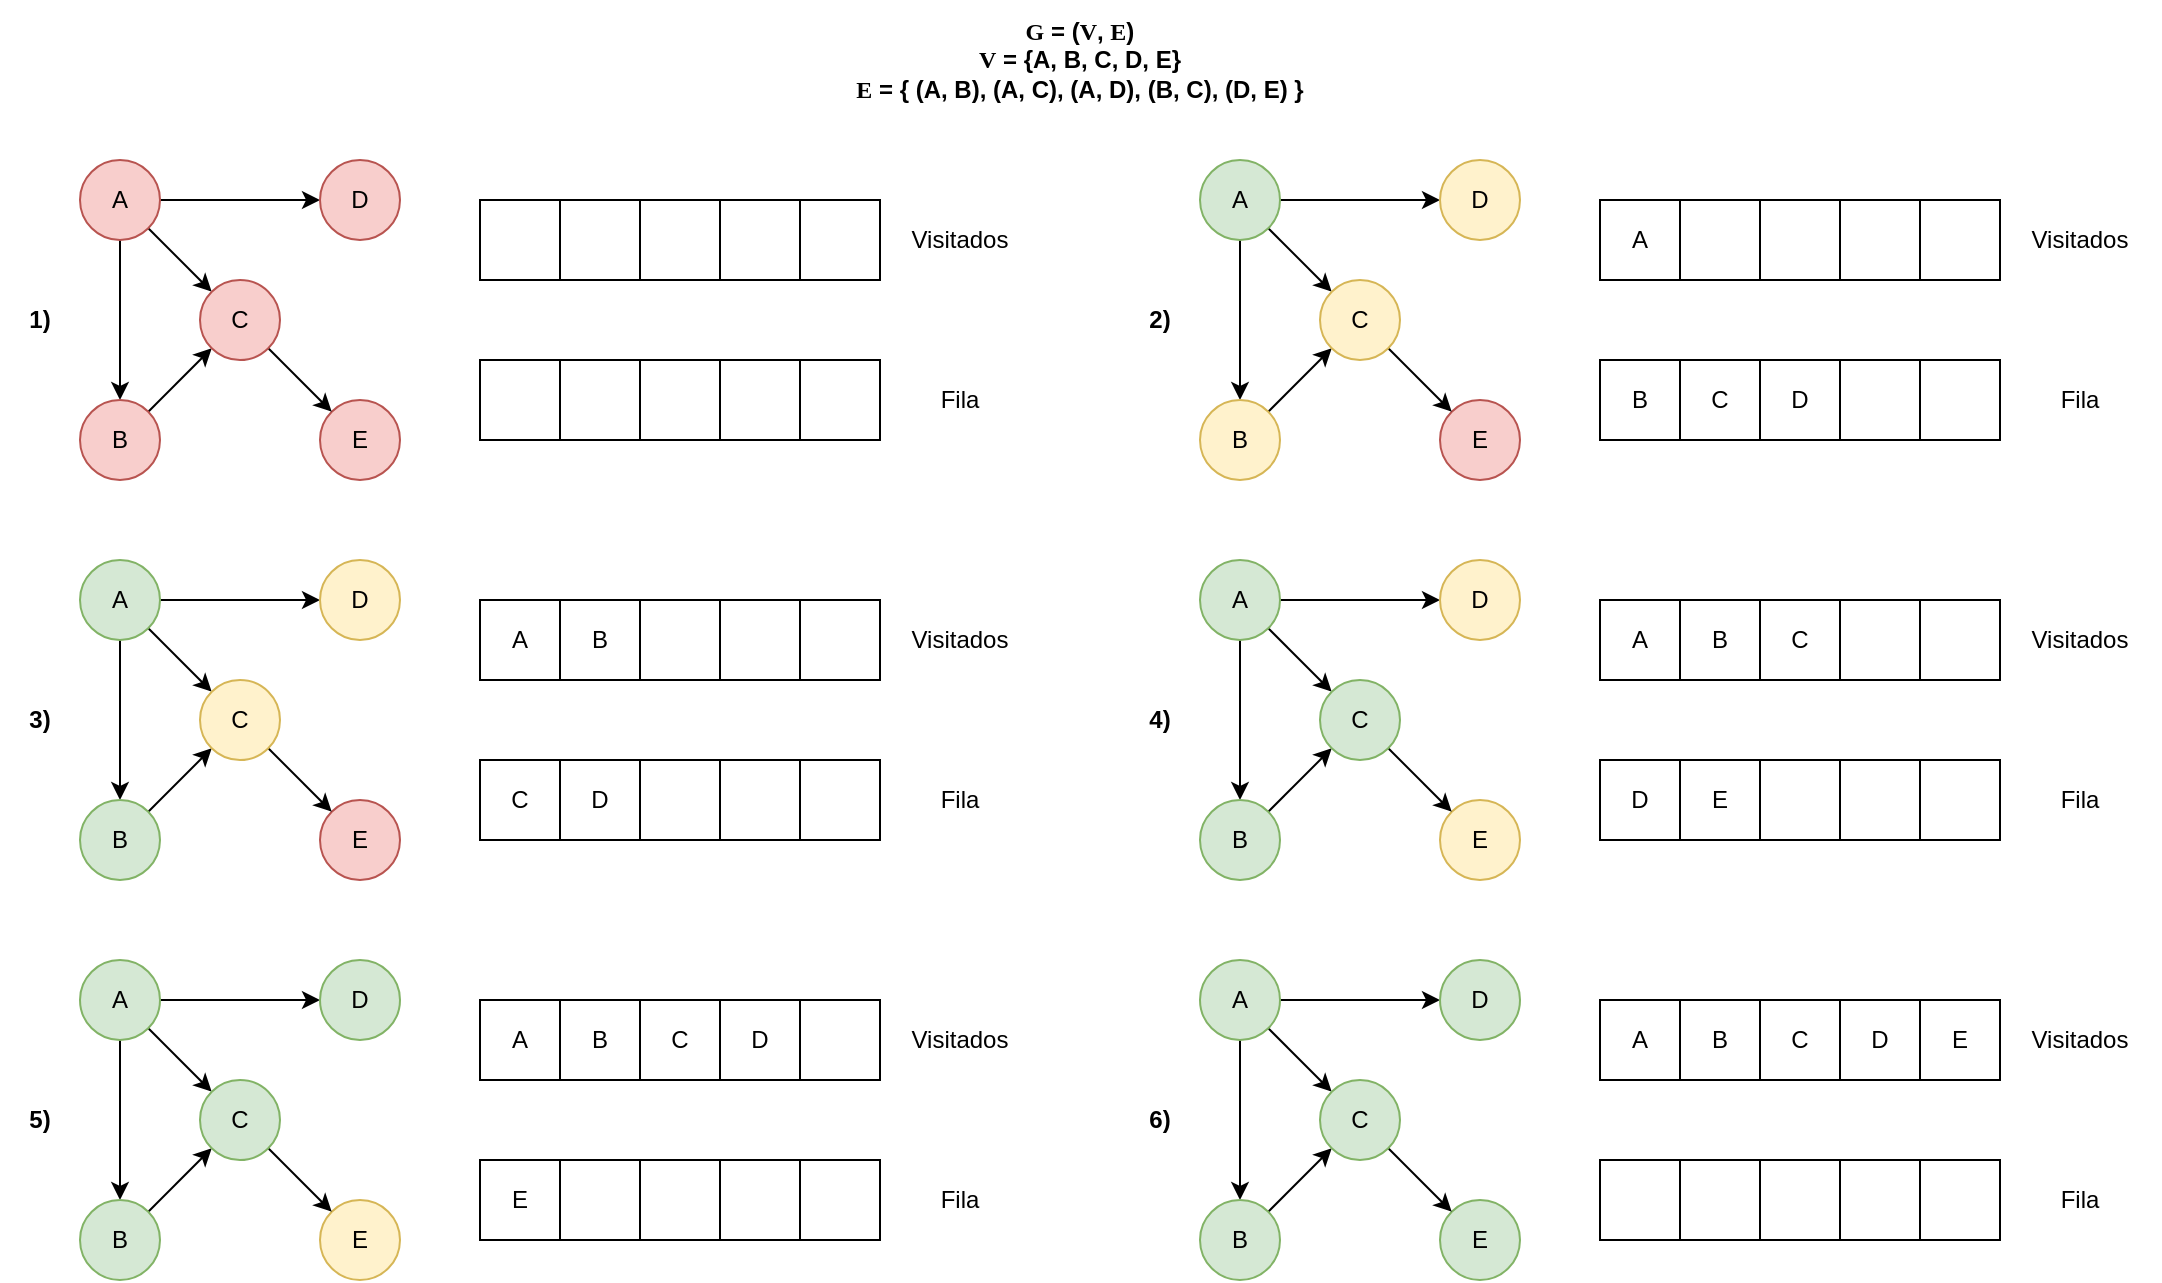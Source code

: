 <mxfile version="14.6.13" type="device"><diagram id="4Ot5yco6l9jj7mBv123Z" name="Page-1"><mxGraphModel dx="1422" dy="843" grid="1" gridSize="10" guides="1" tooltips="1" connect="1" arrows="1" fold="1" page="1" pageScale="1" pageWidth="850" pageHeight="1100" math="0" shadow="0"><root><mxCell id="0"/><mxCell id="1" parent="0"/><mxCell id="hsM04RNa-oGz5Uo0cEbl-7" style="rounded=0;orthogonalLoop=1;jettySize=auto;html=1;exitX=1;exitY=1;exitDx=0;exitDy=0;entryX=0;entryY=0;entryDx=0;entryDy=0;" edge="1" parent="1" source="hsM04RNa-oGz5Uo0cEbl-1" target="hsM04RNa-oGz5Uo0cEbl-6"><mxGeometry relative="1" as="geometry"/></mxCell><mxCell id="hsM04RNa-oGz5Uo0cEbl-8" style="edgeStyle=none;rounded=0;orthogonalLoop=1;jettySize=auto;html=1;exitX=0.5;exitY=1;exitDx=0;exitDy=0;entryX=0.5;entryY=0;entryDx=0;entryDy=0;" edge="1" parent="1" source="hsM04RNa-oGz5Uo0cEbl-1" target="hsM04RNa-oGz5Uo0cEbl-3"><mxGeometry relative="1" as="geometry"/></mxCell><mxCell id="hsM04RNa-oGz5Uo0cEbl-9" style="edgeStyle=none;rounded=0;orthogonalLoop=1;jettySize=auto;html=1;exitX=1;exitY=0.5;exitDx=0;exitDy=0;entryX=0;entryY=0.5;entryDx=0;entryDy=0;" edge="1" parent="1" source="hsM04RNa-oGz5Uo0cEbl-1" target="hsM04RNa-oGz5Uo0cEbl-2"><mxGeometry relative="1" as="geometry"/></mxCell><mxCell id="hsM04RNa-oGz5Uo0cEbl-1" value="A" style="ellipse;whiteSpace=wrap;html=1;aspect=fixed;fillColor=#f8cecc;strokeColor=#b85450;" vertex="1" parent="1"><mxGeometry x="40" y="120" width="40" height="40" as="geometry"/></mxCell><mxCell id="hsM04RNa-oGz5Uo0cEbl-2" value="D" style="ellipse;whiteSpace=wrap;html=1;aspect=fixed;fillColor=#f8cecc;strokeColor=#b85450;" vertex="1" parent="1"><mxGeometry x="160" y="120" width="40" height="40" as="geometry"/></mxCell><mxCell id="hsM04RNa-oGz5Uo0cEbl-10" style="edgeStyle=none;rounded=0;orthogonalLoop=1;jettySize=auto;html=1;exitX=1;exitY=0;exitDx=0;exitDy=0;entryX=0;entryY=1;entryDx=0;entryDy=0;" edge="1" parent="1" source="hsM04RNa-oGz5Uo0cEbl-3" target="hsM04RNa-oGz5Uo0cEbl-6"><mxGeometry relative="1" as="geometry"/></mxCell><mxCell id="hsM04RNa-oGz5Uo0cEbl-3" value="B" style="ellipse;whiteSpace=wrap;html=1;aspect=fixed;fillColor=#f8cecc;strokeColor=#b85450;" vertex="1" parent="1"><mxGeometry x="40" y="240" width="40" height="40" as="geometry"/></mxCell><mxCell id="hsM04RNa-oGz5Uo0cEbl-4" value="E" style="ellipse;whiteSpace=wrap;html=1;aspect=fixed;fillColor=#f8cecc;strokeColor=#b85450;" vertex="1" parent="1"><mxGeometry x="160" y="240" width="40" height="40" as="geometry"/></mxCell><mxCell id="hsM04RNa-oGz5Uo0cEbl-11" style="edgeStyle=none;rounded=0;orthogonalLoop=1;jettySize=auto;html=1;exitX=1;exitY=1;exitDx=0;exitDy=0;entryX=0;entryY=0;entryDx=0;entryDy=0;" edge="1" parent="1" source="hsM04RNa-oGz5Uo0cEbl-6" target="hsM04RNa-oGz5Uo0cEbl-4"><mxGeometry relative="1" as="geometry"/></mxCell><mxCell id="hsM04RNa-oGz5Uo0cEbl-6" value="C" style="ellipse;whiteSpace=wrap;html=1;aspect=fixed;fillColor=#f8cecc;strokeColor=#b85450;" vertex="1" parent="1"><mxGeometry x="100" y="180" width="40" height="40" as="geometry"/></mxCell><mxCell id="hsM04RNa-oGz5Uo0cEbl-12" value="" style="rounded=0;whiteSpace=wrap;html=1;" vertex="1" parent="1"><mxGeometry x="240" y="140" width="40" height="40" as="geometry"/></mxCell><mxCell id="hsM04RNa-oGz5Uo0cEbl-13" value="" style="rounded=0;whiteSpace=wrap;html=1;" vertex="1" parent="1"><mxGeometry x="280" y="140" width="40" height="40" as="geometry"/></mxCell><mxCell id="hsM04RNa-oGz5Uo0cEbl-14" value="" style="rounded=0;whiteSpace=wrap;html=1;" vertex="1" parent="1"><mxGeometry x="320" y="140" width="40" height="40" as="geometry"/></mxCell><mxCell id="hsM04RNa-oGz5Uo0cEbl-15" value="" style="rounded=0;whiteSpace=wrap;html=1;" vertex="1" parent="1"><mxGeometry x="360" y="140" width="40" height="40" as="geometry"/></mxCell><mxCell id="hsM04RNa-oGz5Uo0cEbl-16" value="" style="rounded=0;whiteSpace=wrap;html=1;" vertex="1" parent="1"><mxGeometry x="400" y="140" width="40" height="40" as="geometry"/></mxCell><mxCell id="hsM04RNa-oGz5Uo0cEbl-17" value="" style="rounded=0;whiteSpace=wrap;html=1;" vertex="1" parent="1"><mxGeometry x="240" y="220" width="40" height="40" as="geometry"/></mxCell><mxCell id="hsM04RNa-oGz5Uo0cEbl-18" value="" style="rounded=0;whiteSpace=wrap;html=1;" vertex="1" parent="1"><mxGeometry x="280" y="220" width="40" height="40" as="geometry"/></mxCell><mxCell id="hsM04RNa-oGz5Uo0cEbl-19" value="" style="rounded=0;whiteSpace=wrap;html=1;" vertex="1" parent="1"><mxGeometry x="320" y="220" width="40" height="40" as="geometry"/></mxCell><mxCell id="hsM04RNa-oGz5Uo0cEbl-20" value="" style="rounded=0;whiteSpace=wrap;html=1;" vertex="1" parent="1"><mxGeometry x="360" y="220" width="40" height="40" as="geometry"/></mxCell><mxCell id="hsM04RNa-oGz5Uo0cEbl-21" value="" style="rounded=0;whiteSpace=wrap;html=1;" vertex="1" parent="1"><mxGeometry x="400" y="220" width="40" height="40" as="geometry"/></mxCell><mxCell id="hsM04RNa-oGz5Uo0cEbl-22" value="Visitados" style="text;html=1;strokeColor=none;fillColor=none;align=center;verticalAlign=middle;whiteSpace=wrap;rounded=0;" vertex="1" parent="1"><mxGeometry x="440" y="150" width="80" height="20" as="geometry"/></mxCell><mxCell id="hsM04RNa-oGz5Uo0cEbl-28" value="Fila" style="text;html=1;strokeColor=none;fillColor=none;align=center;verticalAlign=middle;whiteSpace=wrap;rounded=0;" vertex="1" parent="1"><mxGeometry x="440" y="230" width="80" height="20" as="geometry"/></mxCell><mxCell id="hsM04RNa-oGz5Uo0cEbl-29" style="rounded=0;orthogonalLoop=1;jettySize=auto;html=1;exitX=1;exitY=1;exitDx=0;exitDy=0;entryX=0;entryY=0;entryDx=0;entryDy=0;" edge="1" parent="1" source="hsM04RNa-oGz5Uo0cEbl-32" target="hsM04RNa-oGz5Uo0cEbl-38"><mxGeometry relative="1" as="geometry"/></mxCell><mxCell id="hsM04RNa-oGz5Uo0cEbl-30" style="edgeStyle=none;rounded=0;orthogonalLoop=1;jettySize=auto;html=1;exitX=0.5;exitY=1;exitDx=0;exitDy=0;entryX=0.5;entryY=0;entryDx=0;entryDy=0;" edge="1" parent="1" source="hsM04RNa-oGz5Uo0cEbl-32" target="hsM04RNa-oGz5Uo0cEbl-35"><mxGeometry relative="1" as="geometry"/></mxCell><mxCell id="hsM04RNa-oGz5Uo0cEbl-31" style="edgeStyle=none;rounded=0;orthogonalLoop=1;jettySize=auto;html=1;exitX=1;exitY=0.5;exitDx=0;exitDy=0;entryX=0;entryY=0.5;entryDx=0;entryDy=0;" edge="1" parent="1" source="hsM04RNa-oGz5Uo0cEbl-32" target="hsM04RNa-oGz5Uo0cEbl-33"><mxGeometry relative="1" as="geometry"/></mxCell><mxCell id="hsM04RNa-oGz5Uo0cEbl-32" value="A" style="ellipse;whiteSpace=wrap;html=1;aspect=fixed;fillColor=#d5e8d4;strokeColor=#82b366;" vertex="1" parent="1"><mxGeometry x="600" y="120" width="40" height="40" as="geometry"/></mxCell><mxCell id="hsM04RNa-oGz5Uo0cEbl-33" value="D" style="ellipse;whiteSpace=wrap;html=1;aspect=fixed;fillColor=#fff2cc;strokeColor=#d6b656;" vertex="1" parent="1"><mxGeometry x="720" y="120" width="40" height="40" as="geometry"/></mxCell><mxCell id="hsM04RNa-oGz5Uo0cEbl-34" style="edgeStyle=none;rounded=0;orthogonalLoop=1;jettySize=auto;html=1;exitX=1;exitY=0;exitDx=0;exitDy=0;entryX=0;entryY=1;entryDx=0;entryDy=0;" edge="1" parent="1" source="hsM04RNa-oGz5Uo0cEbl-35" target="hsM04RNa-oGz5Uo0cEbl-38"><mxGeometry relative="1" as="geometry"/></mxCell><mxCell id="hsM04RNa-oGz5Uo0cEbl-35" value="B" style="ellipse;whiteSpace=wrap;html=1;aspect=fixed;fillColor=#fff2cc;strokeColor=#d6b656;" vertex="1" parent="1"><mxGeometry x="600" y="240" width="40" height="40" as="geometry"/></mxCell><mxCell id="hsM04RNa-oGz5Uo0cEbl-36" value="E" style="ellipse;whiteSpace=wrap;html=1;aspect=fixed;fillColor=#f8cecc;strokeColor=#b85450;" vertex="1" parent="1"><mxGeometry x="720" y="240" width="40" height="40" as="geometry"/></mxCell><mxCell id="hsM04RNa-oGz5Uo0cEbl-37" style="edgeStyle=none;rounded=0;orthogonalLoop=1;jettySize=auto;html=1;exitX=1;exitY=1;exitDx=0;exitDy=0;entryX=0;entryY=0;entryDx=0;entryDy=0;" edge="1" parent="1" source="hsM04RNa-oGz5Uo0cEbl-38" target="hsM04RNa-oGz5Uo0cEbl-36"><mxGeometry relative="1" as="geometry"/></mxCell><mxCell id="hsM04RNa-oGz5Uo0cEbl-38" value="C" style="ellipse;whiteSpace=wrap;html=1;aspect=fixed;fillColor=#fff2cc;strokeColor=#d6b656;" vertex="1" parent="1"><mxGeometry x="660" y="180" width="40" height="40" as="geometry"/></mxCell><mxCell id="hsM04RNa-oGz5Uo0cEbl-39" value="A" style="rounded=0;whiteSpace=wrap;html=1;" vertex="1" parent="1"><mxGeometry x="800" y="140" width="40" height="40" as="geometry"/></mxCell><mxCell id="hsM04RNa-oGz5Uo0cEbl-40" value="" style="rounded=0;whiteSpace=wrap;html=1;" vertex="1" parent="1"><mxGeometry x="840" y="140" width="40" height="40" as="geometry"/></mxCell><mxCell id="hsM04RNa-oGz5Uo0cEbl-41" value="" style="rounded=0;whiteSpace=wrap;html=1;" vertex="1" parent="1"><mxGeometry x="880" y="140" width="40" height="40" as="geometry"/></mxCell><mxCell id="hsM04RNa-oGz5Uo0cEbl-42" value="" style="rounded=0;whiteSpace=wrap;html=1;" vertex="1" parent="1"><mxGeometry x="920" y="140" width="40" height="40" as="geometry"/></mxCell><mxCell id="hsM04RNa-oGz5Uo0cEbl-43" value="" style="rounded=0;whiteSpace=wrap;html=1;" vertex="1" parent="1"><mxGeometry x="960" y="140" width="40" height="40" as="geometry"/></mxCell><mxCell id="hsM04RNa-oGz5Uo0cEbl-44" value="B" style="rounded=0;whiteSpace=wrap;html=1;" vertex="1" parent="1"><mxGeometry x="800" y="220" width="40" height="40" as="geometry"/></mxCell><mxCell id="hsM04RNa-oGz5Uo0cEbl-45" value="C" style="rounded=0;whiteSpace=wrap;html=1;" vertex="1" parent="1"><mxGeometry x="840" y="220" width="40" height="40" as="geometry"/></mxCell><mxCell id="hsM04RNa-oGz5Uo0cEbl-46" value="D" style="rounded=0;whiteSpace=wrap;html=1;" vertex="1" parent="1"><mxGeometry x="880" y="220" width="40" height="40" as="geometry"/></mxCell><mxCell id="hsM04RNa-oGz5Uo0cEbl-47" value="" style="rounded=0;whiteSpace=wrap;html=1;" vertex="1" parent="1"><mxGeometry x="920" y="220" width="40" height="40" as="geometry"/></mxCell><mxCell id="hsM04RNa-oGz5Uo0cEbl-48" value="" style="rounded=0;whiteSpace=wrap;html=1;" vertex="1" parent="1"><mxGeometry x="960" y="220" width="40" height="40" as="geometry"/></mxCell><mxCell id="hsM04RNa-oGz5Uo0cEbl-49" value="Visitados" style="text;html=1;strokeColor=none;fillColor=none;align=center;verticalAlign=middle;whiteSpace=wrap;rounded=0;" vertex="1" parent="1"><mxGeometry x="1000" y="150" width="80" height="20" as="geometry"/></mxCell><mxCell id="hsM04RNa-oGz5Uo0cEbl-50" value="Fila" style="text;html=1;strokeColor=none;fillColor=none;align=center;verticalAlign=middle;whiteSpace=wrap;rounded=0;" vertex="1" parent="1"><mxGeometry x="1000" y="230" width="80" height="20" as="geometry"/></mxCell><mxCell id="hsM04RNa-oGz5Uo0cEbl-51" style="rounded=0;orthogonalLoop=1;jettySize=auto;html=1;exitX=1;exitY=1;exitDx=0;exitDy=0;entryX=0;entryY=0;entryDx=0;entryDy=0;" edge="1" parent="1" source="hsM04RNa-oGz5Uo0cEbl-54" target="hsM04RNa-oGz5Uo0cEbl-60"><mxGeometry relative="1" as="geometry"/></mxCell><mxCell id="hsM04RNa-oGz5Uo0cEbl-52" style="edgeStyle=none;rounded=0;orthogonalLoop=1;jettySize=auto;html=1;exitX=0.5;exitY=1;exitDx=0;exitDy=0;entryX=0.5;entryY=0;entryDx=0;entryDy=0;" edge="1" parent="1" source="hsM04RNa-oGz5Uo0cEbl-54" target="hsM04RNa-oGz5Uo0cEbl-57"><mxGeometry relative="1" as="geometry"/></mxCell><mxCell id="hsM04RNa-oGz5Uo0cEbl-53" style="edgeStyle=none;rounded=0;orthogonalLoop=1;jettySize=auto;html=1;exitX=1;exitY=0.5;exitDx=0;exitDy=0;entryX=0;entryY=0.5;entryDx=0;entryDy=0;" edge="1" parent="1" source="hsM04RNa-oGz5Uo0cEbl-54" target="hsM04RNa-oGz5Uo0cEbl-55"><mxGeometry relative="1" as="geometry"/></mxCell><mxCell id="hsM04RNa-oGz5Uo0cEbl-54" value="A" style="ellipse;whiteSpace=wrap;html=1;aspect=fixed;fillColor=#d5e8d4;strokeColor=#82b366;" vertex="1" parent="1"><mxGeometry x="40" y="320" width="40" height="40" as="geometry"/></mxCell><mxCell id="hsM04RNa-oGz5Uo0cEbl-55" value="D" style="ellipse;whiteSpace=wrap;html=1;aspect=fixed;fillColor=#fff2cc;strokeColor=#d6b656;" vertex="1" parent="1"><mxGeometry x="160" y="320" width="40" height="40" as="geometry"/></mxCell><mxCell id="hsM04RNa-oGz5Uo0cEbl-56" style="edgeStyle=none;rounded=0;orthogonalLoop=1;jettySize=auto;html=1;exitX=1;exitY=0;exitDx=0;exitDy=0;entryX=0;entryY=1;entryDx=0;entryDy=0;" edge="1" parent="1" source="hsM04RNa-oGz5Uo0cEbl-57" target="hsM04RNa-oGz5Uo0cEbl-60"><mxGeometry relative="1" as="geometry"/></mxCell><mxCell id="hsM04RNa-oGz5Uo0cEbl-57" value="B" style="ellipse;whiteSpace=wrap;html=1;aspect=fixed;fillColor=#d5e8d4;strokeColor=#82b366;" vertex="1" parent="1"><mxGeometry x="40" y="440" width="40" height="40" as="geometry"/></mxCell><mxCell id="hsM04RNa-oGz5Uo0cEbl-58" value="E" style="ellipse;whiteSpace=wrap;html=1;aspect=fixed;fillColor=#f8cecc;strokeColor=#b85450;" vertex="1" parent="1"><mxGeometry x="160" y="440" width="40" height="40" as="geometry"/></mxCell><mxCell id="hsM04RNa-oGz5Uo0cEbl-59" style="edgeStyle=none;rounded=0;orthogonalLoop=1;jettySize=auto;html=1;exitX=1;exitY=1;exitDx=0;exitDy=0;entryX=0;entryY=0;entryDx=0;entryDy=0;" edge="1" parent="1" source="hsM04RNa-oGz5Uo0cEbl-60" target="hsM04RNa-oGz5Uo0cEbl-58"><mxGeometry relative="1" as="geometry"/></mxCell><mxCell id="hsM04RNa-oGz5Uo0cEbl-60" value="C" style="ellipse;whiteSpace=wrap;html=1;aspect=fixed;fillColor=#fff2cc;strokeColor=#d6b656;" vertex="1" parent="1"><mxGeometry x="100" y="380" width="40" height="40" as="geometry"/></mxCell><mxCell id="hsM04RNa-oGz5Uo0cEbl-61" value="A" style="rounded=0;whiteSpace=wrap;html=1;" vertex="1" parent="1"><mxGeometry x="240" y="340" width="40" height="40" as="geometry"/></mxCell><mxCell id="hsM04RNa-oGz5Uo0cEbl-62" value="B" style="rounded=0;whiteSpace=wrap;html=1;" vertex="1" parent="1"><mxGeometry x="280" y="340" width="40" height="40" as="geometry"/></mxCell><mxCell id="hsM04RNa-oGz5Uo0cEbl-63" value="" style="rounded=0;whiteSpace=wrap;html=1;" vertex="1" parent="1"><mxGeometry x="320" y="340" width="40" height="40" as="geometry"/></mxCell><mxCell id="hsM04RNa-oGz5Uo0cEbl-64" value="" style="rounded=0;whiteSpace=wrap;html=1;" vertex="1" parent="1"><mxGeometry x="360" y="340" width="40" height="40" as="geometry"/></mxCell><mxCell id="hsM04RNa-oGz5Uo0cEbl-65" value="" style="rounded=0;whiteSpace=wrap;html=1;" vertex="1" parent="1"><mxGeometry x="400" y="340" width="40" height="40" as="geometry"/></mxCell><mxCell id="hsM04RNa-oGz5Uo0cEbl-66" value="C" style="rounded=0;whiteSpace=wrap;html=1;" vertex="1" parent="1"><mxGeometry x="240" y="420" width="40" height="40" as="geometry"/></mxCell><mxCell id="hsM04RNa-oGz5Uo0cEbl-67" value="D" style="rounded=0;whiteSpace=wrap;html=1;" vertex="1" parent="1"><mxGeometry x="280" y="420" width="40" height="40" as="geometry"/></mxCell><mxCell id="hsM04RNa-oGz5Uo0cEbl-68" value="" style="rounded=0;whiteSpace=wrap;html=1;" vertex="1" parent="1"><mxGeometry x="320" y="420" width="40" height="40" as="geometry"/></mxCell><mxCell id="hsM04RNa-oGz5Uo0cEbl-69" value="" style="rounded=0;whiteSpace=wrap;html=1;" vertex="1" parent="1"><mxGeometry x="360" y="420" width="40" height="40" as="geometry"/></mxCell><mxCell id="hsM04RNa-oGz5Uo0cEbl-70" value="" style="rounded=0;whiteSpace=wrap;html=1;" vertex="1" parent="1"><mxGeometry x="400" y="420" width="40" height="40" as="geometry"/></mxCell><mxCell id="hsM04RNa-oGz5Uo0cEbl-71" value="Visitados" style="text;html=1;strokeColor=none;fillColor=none;align=center;verticalAlign=middle;whiteSpace=wrap;rounded=0;" vertex="1" parent="1"><mxGeometry x="440" y="350" width="80" height="20" as="geometry"/></mxCell><mxCell id="hsM04RNa-oGz5Uo0cEbl-72" value="Fila" style="text;html=1;strokeColor=none;fillColor=none;align=center;verticalAlign=middle;whiteSpace=wrap;rounded=0;" vertex="1" parent="1"><mxGeometry x="440" y="430" width="80" height="20" as="geometry"/></mxCell><mxCell id="hsM04RNa-oGz5Uo0cEbl-73" style="rounded=0;orthogonalLoop=1;jettySize=auto;html=1;exitX=1;exitY=1;exitDx=0;exitDy=0;entryX=0;entryY=0;entryDx=0;entryDy=0;" edge="1" parent="1" source="hsM04RNa-oGz5Uo0cEbl-76" target="hsM04RNa-oGz5Uo0cEbl-82"><mxGeometry relative="1" as="geometry"/></mxCell><mxCell id="hsM04RNa-oGz5Uo0cEbl-74" style="edgeStyle=none;rounded=0;orthogonalLoop=1;jettySize=auto;html=1;exitX=0.5;exitY=1;exitDx=0;exitDy=0;entryX=0.5;entryY=0;entryDx=0;entryDy=0;" edge="1" parent="1" source="hsM04RNa-oGz5Uo0cEbl-76" target="hsM04RNa-oGz5Uo0cEbl-79"><mxGeometry relative="1" as="geometry"/></mxCell><mxCell id="hsM04RNa-oGz5Uo0cEbl-75" style="edgeStyle=none;rounded=0;orthogonalLoop=1;jettySize=auto;html=1;exitX=1;exitY=0.5;exitDx=0;exitDy=0;entryX=0;entryY=0.5;entryDx=0;entryDy=0;" edge="1" parent="1" source="hsM04RNa-oGz5Uo0cEbl-76" target="hsM04RNa-oGz5Uo0cEbl-77"><mxGeometry relative="1" as="geometry"/></mxCell><mxCell id="hsM04RNa-oGz5Uo0cEbl-76" value="A" style="ellipse;whiteSpace=wrap;html=1;aspect=fixed;fillColor=#d5e8d4;strokeColor=#82b366;" vertex="1" parent="1"><mxGeometry x="600" y="320" width="40" height="40" as="geometry"/></mxCell><mxCell id="hsM04RNa-oGz5Uo0cEbl-77" value="D" style="ellipse;whiteSpace=wrap;html=1;aspect=fixed;fillColor=#fff2cc;strokeColor=#d6b656;" vertex="1" parent="1"><mxGeometry x="720" y="320" width="40" height="40" as="geometry"/></mxCell><mxCell id="hsM04RNa-oGz5Uo0cEbl-78" style="edgeStyle=none;rounded=0;orthogonalLoop=1;jettySize=auto;html=1;exitX=1;exitY=0;exitDx=0;exitDy=0;entryX=0;entryY=1;entryDx=0;entryDy=0;" edge="1" parent="1" source="hsM04RNa-oGz5Uo0cEbl-79" target="hsM04RNa-oGz5Uo0cEbl-82"><mxGeometry relative="1" as="geometry"/></mxCell><mxCell id="hsM04RNa-oGz5Uo0cEbl-79" value="B" style="ellipse;whiteSpace=wrap;html=1;aspect=fixed;fillColor=#d5e8d4;strokeColor=#82b366;" vertex="1" parent="1"><mxGeometry x="600" y="440" width="40" height="40" as="geometry"/></mxCell><mxCell id="hsM04RNa-oGz5Uo0cEbl-80" value="E" style="ellipse;whiteSpace=wrap;html=1;aspect=fixed;fillColor=#fff2cc;strokeColor=#d6b656;" vertex="1" parent="1"><mxGeometry x="720" y="440" width="40" height="40" as="geometry"/></mxCell><mxCell id="hsM04RNa-oGz5Uo0cEbl-81" style="edgeStyle=none;rounded=0;orthogonalLoop=1;jettySize=auto;html=1;exitX=1;exitY=1;exitDx=0;exitDy=0;entryX=0;entryY=0;entryDx=0;entryDy=0;" edge="1" parent="1" source="hsM04RNa-oGz5Uo0cEbl-82" target="hsM04RNa-oGz5Uo0cEbl-80"><mxGeometry relative="1" as="geometry"/></mxCell><mxCell id="hsM04RNa-oGz5Uo0cEbl-82" value="C" style="ellipse;whiteSpace=wrap;html=1;aspect=fixed;fillColor=#d5e8d4;strokeColor=#82b366;" vertex="1" parent="1"><mxGeometry x="660" y="380" width="40" height="40" as="geometry"/></mxCell><mxCell id="hsM04RNa-oGz5Uo0cEbl-83" value="A" style="rounded=0;whiteSpace=wrap;html=1;" vertex="1" parent="1"><mxGeometry x="800" y="340" width="40" height="40" as="geometry"/></mxCell><mxCell id="hsM04RNa-oGz5Uo0cEbl-84" value="B" style="rounded=0;whiteSpace=wrap;html=1;" vertex="1" parent="1"><mxGeometry x="840" y="340" width="40" height="40" as="geometry"/></mxCell><mxCell id="hsM04RNa-oGz5Uo0cEbl-85" value="C" style="rounded=0;whiteSpace=wrap;html=1;" vertex="1" parent="1"><mxGeometry x="880" y="340" width="40" height="40" as="geometry"/></mxCell><mxCell id="hsM04RNa-oGz5Uo0cEbl-86" value="" style="rounded=0;whiteSpace=wrap;html=1;" vertex="1" parent="1"><mxGeometry x="920" y="340" width="40" height="40" as="geometry"/></mxCell><mxCell id="hsM04RNa-oGz5Uo0cEbl-87" value="" style="rounded=0;whiteSpace=wrap;html=1;" vertex="1" parent="1"><mxGeometry x="960" y="340" width="40" height="40" as="geometry"/></mxCell><mxCell id="hsM04RNa-oGz5Uo0cEbl-88" value="D" style="rounded=0;whiteSpace=wrap;html=1;" vertex="1" parent="1"><mxGeometry x="800" y="420" width="40" height="40" as="geometry"/></mxCell><mxCell id="hsM04RNa-oGz5Uo0cEbl-89" value="E" style="rounded=0;whiteSpace=wrap;html=1;" vertex="1" parent="1"><mxGeometry x="840" y="420" width="40" height="40" as="geometry"/></mxCell><mxCell id="hsM04RNa-oGz5Uo0cEbl-90" value="" style="rounded=0;whiteSpace=wrap;html=1;" vertex="1" parent="1"><mxGeometry x="880" y="420" width="40" height="40" as="geometry"/></mxCell><mxCell id="hsM04RNa-oGz5Uo0cEbl-91" value="" style="rounded=0;whiteSpace=wrap;html=1;" vertex="1" parent="1"><mxGeometry x="920" y="420" width="40" height="40" as="geometry"/></mxCell><mxCell id="hsM04RNa-oGz5Uo0cEbl-92" value="" style="rounded=0;whiteSpace=wrap;html=1;" vertex="1" parent="1"><mxGeometry x="960" y="420" width="40" height="40" as="geometry"/></mxCell><mxCell id="hsM04RNa-oGz5Uo0cEbl-93" value="Visitados" style="text;html=1;strokeColor=none;fillColor=none;align=center;verticalAlign=middle;whiteSpace=wrap;rounded=0;" vertex="1" parent="1"><mxGeometry x="1000" y="350" width="80" height="20" as="geometry"/></mxCell><mxCell id="hsM04RNa-oGz5Uo0cEbl-94" value="Fila" style="text;html=1;strokeColor=none;fillColor=none;align=center;verticalAlign=middle;whiteSpace=wrap;rounded=0;" vertex="1" parent="1"><mxGeometry x="1000" y="430" width="80" height="20" as="geometry"/></mxCell><mxCell id="hsM04RNa-oGz5Uo0cEbl-95" style="rounded=0;orthogonalLoop=1;jettySize=auto;html=1;exitX=1;exitY=1;exitDx=0;exitDy=0;entryX=0;entryY=0;entryDx=0;entryDy=0;" edge="1" parent="1" source="hsM04RNa-oGz5Uo0cEbl-98" target="hsM04RNa-oGz5Uo0cEbl-104"><mxGeometry relative="1" as="geometry"/></mxCell><mxCell id="hsM04RNa-oGz5Uo0cEbl-96" style="edgeStyle=none;rounded=0;orthogonalLoop=1;jettySize=auto;html=1;exitX=0.5;exitY=1;exitDx=0;exitDy=0;entryX=0.5;entryY=0;entryDx=0;entryDy=0;" edge="1" parent="1" source="hsM04RNa-oGz5Uo0cEbl-98" target="hsM04RNa-oGz5Uo0cEbl-101"><mxGeometry relative="1" as="geometry"/></mxCell><mxCell id="hsM04RNa-oGz5Uo0cEbl-97" style="edgeStyle=none;rounded=0;orthogonalLoop=1;jettySize=auto;html=1;exitX=1;exitY=0.5;exitDx=0;exitDy=0;entryX=0;entryY=0.5;entryDx=0;entryDy=0;" edge="1" parent="1" source="hsM04RNa-oGz5Uo0cEbl-98" target="hsM04RNa-oGz5Uo0cEbl-99"><mxGeometry relative="1" as="geometry"/></mxCell><mxCell id="hsM04RNa-oGz5Uo0cEbl-98" value="A" style="ellipse;whiteSpace=wrap;html=1;aspect=fixed;fillColor=#d5e8d4;strokeColor=#82b366;" vertex="1" parent="1"><mxGeometry x="40" y="520" width="40" height="40" as="geometry"/></mxCell><mxCell id="hsM04RNa-oGz5Uo0cEbl-99" value="D" style="ellipse;whiteSpace=wrap;html=1;aspect=fixed;fillColor=#d5e8d4;strokeColor=#82b366;" vertex="1" parent="1"><mxGeometry x="160" y="520" width="40" height="40" as="geometry"/></mxCell><mxCell id="hsM04RNa-oGz5Uo0cEbl-100" style="edgeStyle=none;rounded=0;orthogonalLoop=1;jettySize=auto;html=1;exitX=1;exitY=0;exitDx=0;exitDy=0;entryX=0;entryY=1;entryDx=0;entryDy=0;" edge="1" parent="1" source="hsM04RNa-oGz5Uo0cEbl-101" target="hsM04RNa-oGz5Uo0cEbl-104"><mxGeometry relative="1" as="geometry"/></mxCell><mxCell id="hsM04RNa-oGz5Uo0cEbl-101" value="B" style="ellipse;whiteSpace=wrap;html=1;aspect=fixed;fillColor=#d5e8d4;strokeColor=#82b366;" vertex="1" parent="1"><mxGeometry x="40" y="640" width="40" height="40" as="geometry"/></mxCell><mxCell id="hsM04RNa-oGz5Uo0cEbl-102" value="E" style="ellipse;whiteSpace=wrap;html=1;aspect=fixed;fillColor=#fff2cc;strokeColor=#d6b656;" vertex="1" parent="1"><mxGeometry x="160" y="640" width="40" height="40" as="geometry"/></mxCell><mxCell id="hsM04RNa-oGz5Uo0cEbl-103" style="edgeStyle=none;rounded=0;orthogonalLoop=1;jettySize=auto;html=1;exitX=1;exitY=1;exitDx=0;exitDy=0;entryX=0;entryY=0;entryDx=0;entryDy=0;" edge="1" parent="1" source="hsM04RNa-oGz5Uo0cEbl-104" target="hsM04RNa-oGz5Uo0cEbl-102"><mxGeometry relative="1" as="geometry"/></mxCell><mxCell id="hsM04RNa-oGz5Uo0cEbl-104" value="C" style="ellipse;whiteSpace=wrap;html=1;aspect=fixed;fillColor=#d5e8d4;strokeColor=#82b366;" vertex="1" parent="1"><mxGeometry x="100" y="580" width="40" height="40" as="geometry"/></mxCell><mxCell id="hsM04RNa-oGz5Uo0cEbl-105" value="A" style="rounded=0;whiteSpace=wrap;html=1;" vertex="1" parent="1"><mxGeometry x="240" y="540" width="40" height="40" as="geometry"/></mxCell><mxCell id="hsM04RNa-oGz5Uo0cEbl-106" value="B" style="rounded=0;whiteSpace=wrap;html=1;" vertex="1" parent="1"><mxGeometry x="280" y="540" width="40" height="40" as="geometry"/></mxCell><mxCell id="hsM04RNa-oGz5Uo0cEbl-107" value="C" style="rounded=0;whiteSpace=wrap;html=1;" vertex="1" parent="1"><mxGeometry x="320" y="540" width="40" height="40" as="geometry"/></mxCell><mxCell id="hsM04RNa-oGz5Uo0cEbl-108" value="D" style="rounded=0;whiteSpace=wrap;html=1;" vertex="1" parent="1"><mxGeometry x="360" y="540" width="40" height="40" as="geometry"/></mxCell><mxCell id="hsM04RNa-oGz5Uo0cEbl-109" value="" style="rounded=0;whiteSpace=wrap;html=1;" vertex="1" parent="1"><mxGeometry x="400" y="540" width="40" height="40" as="geometry"/></mxCell><mxCell id="hsM04RNa-oGz5Uo0cEbl-110" value="E" style="rounded=0;whiteSpace=wrap;html=1;" vertex="1" parent="1"><mxGeometry x="240" y="620" width="40" height="40" as="geometry"/></mxCell><mxCell id="hsM04RNa-oGz5Uo0cEbl-111" value="" style="rounded=0;whiteSpace=wrap;html=1;" vertex="1" parent="1"><mxGeometry x="280" y="620" width="40" height="40" as="geometry"/></mxCell><mxCell id="hsM04RNa-oGz5Uo0cEbl-112" value="" style="rounded=0;whiteSpace=wrap;html=1;" vertex="1" parent="1"><mxGeometry x="320" y="620" width="40" height="40" as="geometry"/></mxCell><mxCell id="hsM04RNa-oGz5Uo0cEbl-113" value="" style="rounded=0;whiteSpace=wrap;html=1;" vertex="1" parent="1"><mxGeometry x="360" y="620" width="40" height="40" as="geometry"/></mxCell><mxCell id="hsM04RNa-oGz5Uo0cEbl-114" value="" style="rounded=0;whiteSpace=wrap;html=1;" vertex="1" parent="1"><mxGeometry x="400" y="620" width="40" height="40" as="geometry"/></mxCell><mxCell id="hsM04RNa-oGz5Uo0cEbl-115" value="Visitados" style="text;html=1;strokeColor=none;fillColor=none;align=center;verticalAlign=middle;whiteSpace=wrap;rounded=0;" vertex="1" parent="1"><mxGeometry x="440" y="550" width="80" height="20" as="geometry"/></mxCell><mxCell id="hsM04RNa-oGz5Uo0cEbl-116" value="Fila" style="text;html=1;strokeColor=none;fillColor=none;align=center;verticalAlign=middle;whiteSpace=wrap;rounded=0;" vertex="1" parent="1"><mxGeometry x="440" y="630" width="80" height="20" as="geometry"/></mxCell><mxCell id="hsM04RNa-oGz5Uo0cEbl-117" style="rounded=0;orthogonalLoop=1;jettySize=auto;html=1;exitX=1;exitY=1;exitDx=0;exitDy=0;entryX=0;entryY=0;entryDx=0;entryDy=0;" edge="1" parent="1" source="hsM04RNa-oGz5Uo0cEbl-120" target="hsM04RNa-oGz5Uo0cEbl-126"><mxGeometry relative="1" as="geometry"/></mxCell><mxCell id="hsM04RNa-oGz5Uo0cEbl-118" style="edgeStyle=none;rounded=0;orthogonalLoop=1;jettySize=auto;html=1;exitX=0.5;exitY=1;exitDx=0;exitDy=0;entryX=0.5;entryY=0;entryDx=0;entryDy=0;" edge="1" parent="1" source="hsM04RNa-oGz5Uo0cEbl-120" target="hsM04RNa-oGz5Uo0cEbl-123"><mxGeometry relative="1" as="geometry"/></mxCell><mxCell id="hsM04RNa-oGz5Uo0cEbl-119" style="edgeStyle=none;rounded=0;orthogonalLoop=1;jettySize=auto;html=1;exitX=1;exitY=0.5;exitDx=0;exitDy=0;entryX=0;entryY=0.5;entryDx=0;entryDy=0;" edge="1" parent="1" source="hsM04RNa-oGz5Uo0cEbl-120" target="hsM04RNa-oGz5Uo0cEbl-121"><mxGeometry relative="1" as="geometry"/></mxCell><mxCell id="hsM04RNa-oGz5Uo0cEbl-120" value="A" style="ellipse;whiteSpace=wrap;html=1;aspect=fixed;fillColor=#d5e8d4;strokeColor=#82b366;" vertex="1" parent="1"><mxGeometry x="600" y="520" width="40" height="40" as="geometry"/></mxCell><mxCell id="hsM04RNa-oGz5Uo0cEbl-121" value="D" style="ellipse;whiteSpace=wrap;html=1;aspect=fixed;fillColor=#d5e8d4;strokeColor=#82b366;" vertex="1" parent="1"><mxGeometry x="720" y="520" width="40" height="40" as="geometry"/></mxCell><mxCell id="hsM04RNa-oGz5Uo0cEbl-122" style="edgeStyle=none;rounded=0;orthogonalLoop=1;jettySize=auto;html=1;exitX=1;exitY=0;exitDx=0;exitDy=0;entryX=0;entryY=1;entryDx=0;entryDy=0;" edge="1" parent="1" source="hsM04RNa-oGz5Uo0cEbl-123" target="hsM04RNa-oGz5Uo0cEbl-126"><mxGeometry relative="1" as="geometry"/></mxCell><mxCell id="hsM04RNa-oGz5Uo0cEbl-123" value="B" style="ellipse;whiteSpace=wrap;html=1;aspect=fixed;fillColor=#d5e8d4;strokeColor=#82b366;" vertex="1" parent="1"><mxGeometry x="600" y="640" width="40" height="40" as="geometry"/></mxCell><mxCell id="hsM04RNa-oGz5Uo0cEbl-124" value="E" style="ellipse;whiteSpace=wrap;html=1;aspect=fixed;fillColor=#d5e8d4;strokeColor=#82b366;" vertex="1" parent="1"><mxGeometry x="720" y="640" width="40" height="40" as="geometry"/></mxCell><mxCell id="hsM04RNa-oGz5Uo0cEbl-125" style="edgeStyle=none;rounded=0;orthogonalLoop=1;jettySize=auto;html=1;exitX=1;exitY=1;exitDx=0;exitDy=0;entryX=0;entryY=0;entryDx=0;entryDy=0;" edge="1" parent="1" source="hsM04RNa-oGz5Uo0cEbl-126" target="hsM04RNa-oGz5Uo0cEbl-124"><mxGeometry relative="1" as="geometry"/></mxCell><mxCell id="hsM04RNa-oGz5Uo0cEbl-126" value="C" style="ellipse;whiteSpace=wrap;html=1;aspect=fixed;fillColor=#d5e8d4;strokeColor=#82b366;" vertex="1" parent="1"><mxGeometry x="660" y="580" width="40" height="40" as="geometry"/></mxCell><mxCell id="hsM04RNa-oGz5Uo0cEbl-127" value="A" style="rounded=0;whiteSpace=wrap;html=1;" vertex="1" parent="1"><mxGeometry x="800" y="540" width="40" height="40" as="geometry"/></mxCell><mxCell id="hsM04RNa-oGz5Uo0cEbl-128" value="B" style="rounded=0;whiteSpace=wrap;html=1;" vertex="1" parent="1"><mxGeometry x="840" y="540" width="40" height="40" as="geometry"/></mxCell><mxCell id="hsM04RNa-oGz5Uo0cEbl-129" value="C" style="rounded=0;whiteSpace=wrap;html=1;" vertex="1" parent="1"><mxGeometry x="880" y="540" width="40" height="40" as="geometry"/></mxCell><mxCell id="hsM04RNa-oGz5Uo0cEbl-130" value="D" style="rounded=0;whiteSpace=wrap;html=1;" vertex="1" parent="1"><mxGeometry x="920" y="540" width="40" height="40" as="geometry"/></mxCell><mxCell id="hsM04RNa-oGz5Uo0cEbl-131" value="E" style="rounded=0;whiteSpace=wrap;html=1;" vertex="1" parent="1"><mxGeometry x="960" y="540" width="40" height="40" as="geometry"/></mxCell><mxCell id="hsM04RNa-oGz5Uo0cEbl-132" value="" style="rounded=0;whiteSpace=wrap;html=1;" vertex="1" parent="1"><mxGeometry x="800" y="620" width="40" height="40" as="geometry"/></mxCell><mxCell id="hsM04RNa-oGz5Uo0cEbl-133" value="" style="rounded=0;whiteSpace=wrap;html=1;" vertex="1" parent="1"><mxGeometry x="840" y="620" width="40" height="40" as="geometry"/></mxCell><mxCell id="hsM04RNa-oGz5Uo0cEbl-134" value="" style="rounded=0;whiteSpace=wrap;html=1;" vertex="1" parent="1"><mxGeometry x="880" y="620" width="40" height="40" as="geometry"/></mxCell><mxCell id="hsM04RNa-oGz5Uo0cEbl-135" value="" style="rounded=0;whiteSpace=wrap;html=1;" vertex="1" parent="1"><mxGeometry x="920" y="620" width="40" height="40" as="geometry"/></mxCell><mxCell id="hsM04RNa-oGz5Uo0cEbl-136" value="" style="rounded=0;whiteSpace=wrap;html=1;" vertex="1" parent="1"><mxGeometry x="960" y="620" width="40" height="40" as="geometry"/></mxCell><mxCell id="hsM04RNa-oGz5Uo0cEbl-137" value="Visitados" style="text;html=1;strokeColor=none;fillColor=none;align=center;verticalAlign=middle;whiteSpace=wrap;rounded=0;" vertex="1" parent="1"><mxGeometry x="1000" y="550" width="80" height="20" as="geometry"/></mxCell><mxCell id="hsM04RNa-oGz5Uo0cEbl-138" value="Fila" style="text;html=1;strokeColor=none;fillColor=none;align=center;verticalAlign=middle;whiteSpace=wrap;rounded=0;" vertex="1" parent="1"><mxGeometry x="1000" y="630" width="80" height="20" as="geometry"/></mxCell><mxCell id="hsM04RNa-oGz5Uo0cEbl-139" value="&lt;b&gt;1)&lt;/b&gt;" style="text;html=1;strokeColor=none;fillColor=none;align=center;verticalAlign=middle;whiteSpace=wrap;rounded=0;" vertex="1" parent="1"><mxGeometry y="190" width="40" height="20" as="geometry"/></mxCell><mxCell id="hsM04RNa-oGz5Uo0cEbl-140" value="&lt;b&gt;2)&lt;/b&gt;" style="text;html=1;strokeColor=none;fillColor=none;align=center;verticalAlign=middle;whiteSpace=wrap;rounded=0;" vertex="1" parent="1"><mxGeometry x="560" y="190" width="40" height="20" as="geometry"/></mxCell><mxCell id="hsM04RNa-oGz5Uo0cEbl-141" value="&lt;b&gt;3)&lt;/b&gt;" style="text;html=1;strokeColor=none;fillColor=none;align=center;verticalAlign=middle;whiteSpace=wrap;rounded=0;" vertex="1" parent="1"><mxGeometry y="390" width="40" height="20" as="geometry"/></mxCell><mxCell id="hsM04RNa-oGz5Uo0cEbl-142" value="&lt;b&gt;4)&lt;/b&gt;" style="text;html=1;strokeColor=none;fillColor=none;align=center;verticalAlign=middle;whiteSpace=wrap;rounded=0;" vertex="1" parent="1"><mxGeometry x="560" y="390" width="40" height="20" as="geometry"/></mxCell><mxCell id="hsM04RNa-oGz5Uo0cEbl-143" value="&lt;b&gt;5)&lt;/b&gt;" style="text;html=1;strokeColor=none;fillColor=none;align=center;verticalAlign=middle;whiteSpace=wrap;rounded=0;" vertex="1" parent="1"><mxGeometry y="590" width="40" height="20" as="geometry"/></mxCell><mxCell id="hsM04RNa-oGz5Uo0cEbl-144" value="&lt;b&gt;6)&lt;/b&gt;" style="text;html=1;strokeColor=none;fillColor=none;align=center;verticalAlign=middle;whiteSpace=wrap;rounded=0;" vertex="1" parent="1"><mxGeometry x="560" y="590" width="40" height="20" as="geometry"/></mxCell><mxCell id="hsM04RNa-oGz5Uo0cEbl-145" value="&lt;b&gt;&lt;font face=&quot;Times New Roman&quot;&gt;G&lt;/font&gt; = (&lt;font face=&quot;Times New Roman&quot;&gt;V&lt;/font&gt;, &lt;font face=&quot;Times New Roman&quot;&gt;E&lt;/font&gt;)&lt;br&gt;&lt;font face=&quot;Times New Roman&quot;&gt;V&lt;/font&gt; = {A, B, C, D, E}&lt;br&gt;&lt;font face=&quot;Times New Roman&quot;&gt;E&lt;/font&gt; = { (A, B), (A, C), (A, D), (B, C), (D, E) }&lt;br&gt;&lt;/b&gt;" style="text;html=1;strokeColor=none;fillColor=none;align=center;verticalAlign=middle;whiteSpace=wrap;rounded=0;" vertex="1" parent="1"><mxGeometry x="40" y="40" width="1000" height="60" as="geometry"/></mxCell></root></mxGraphModel></diagram></mxfile>